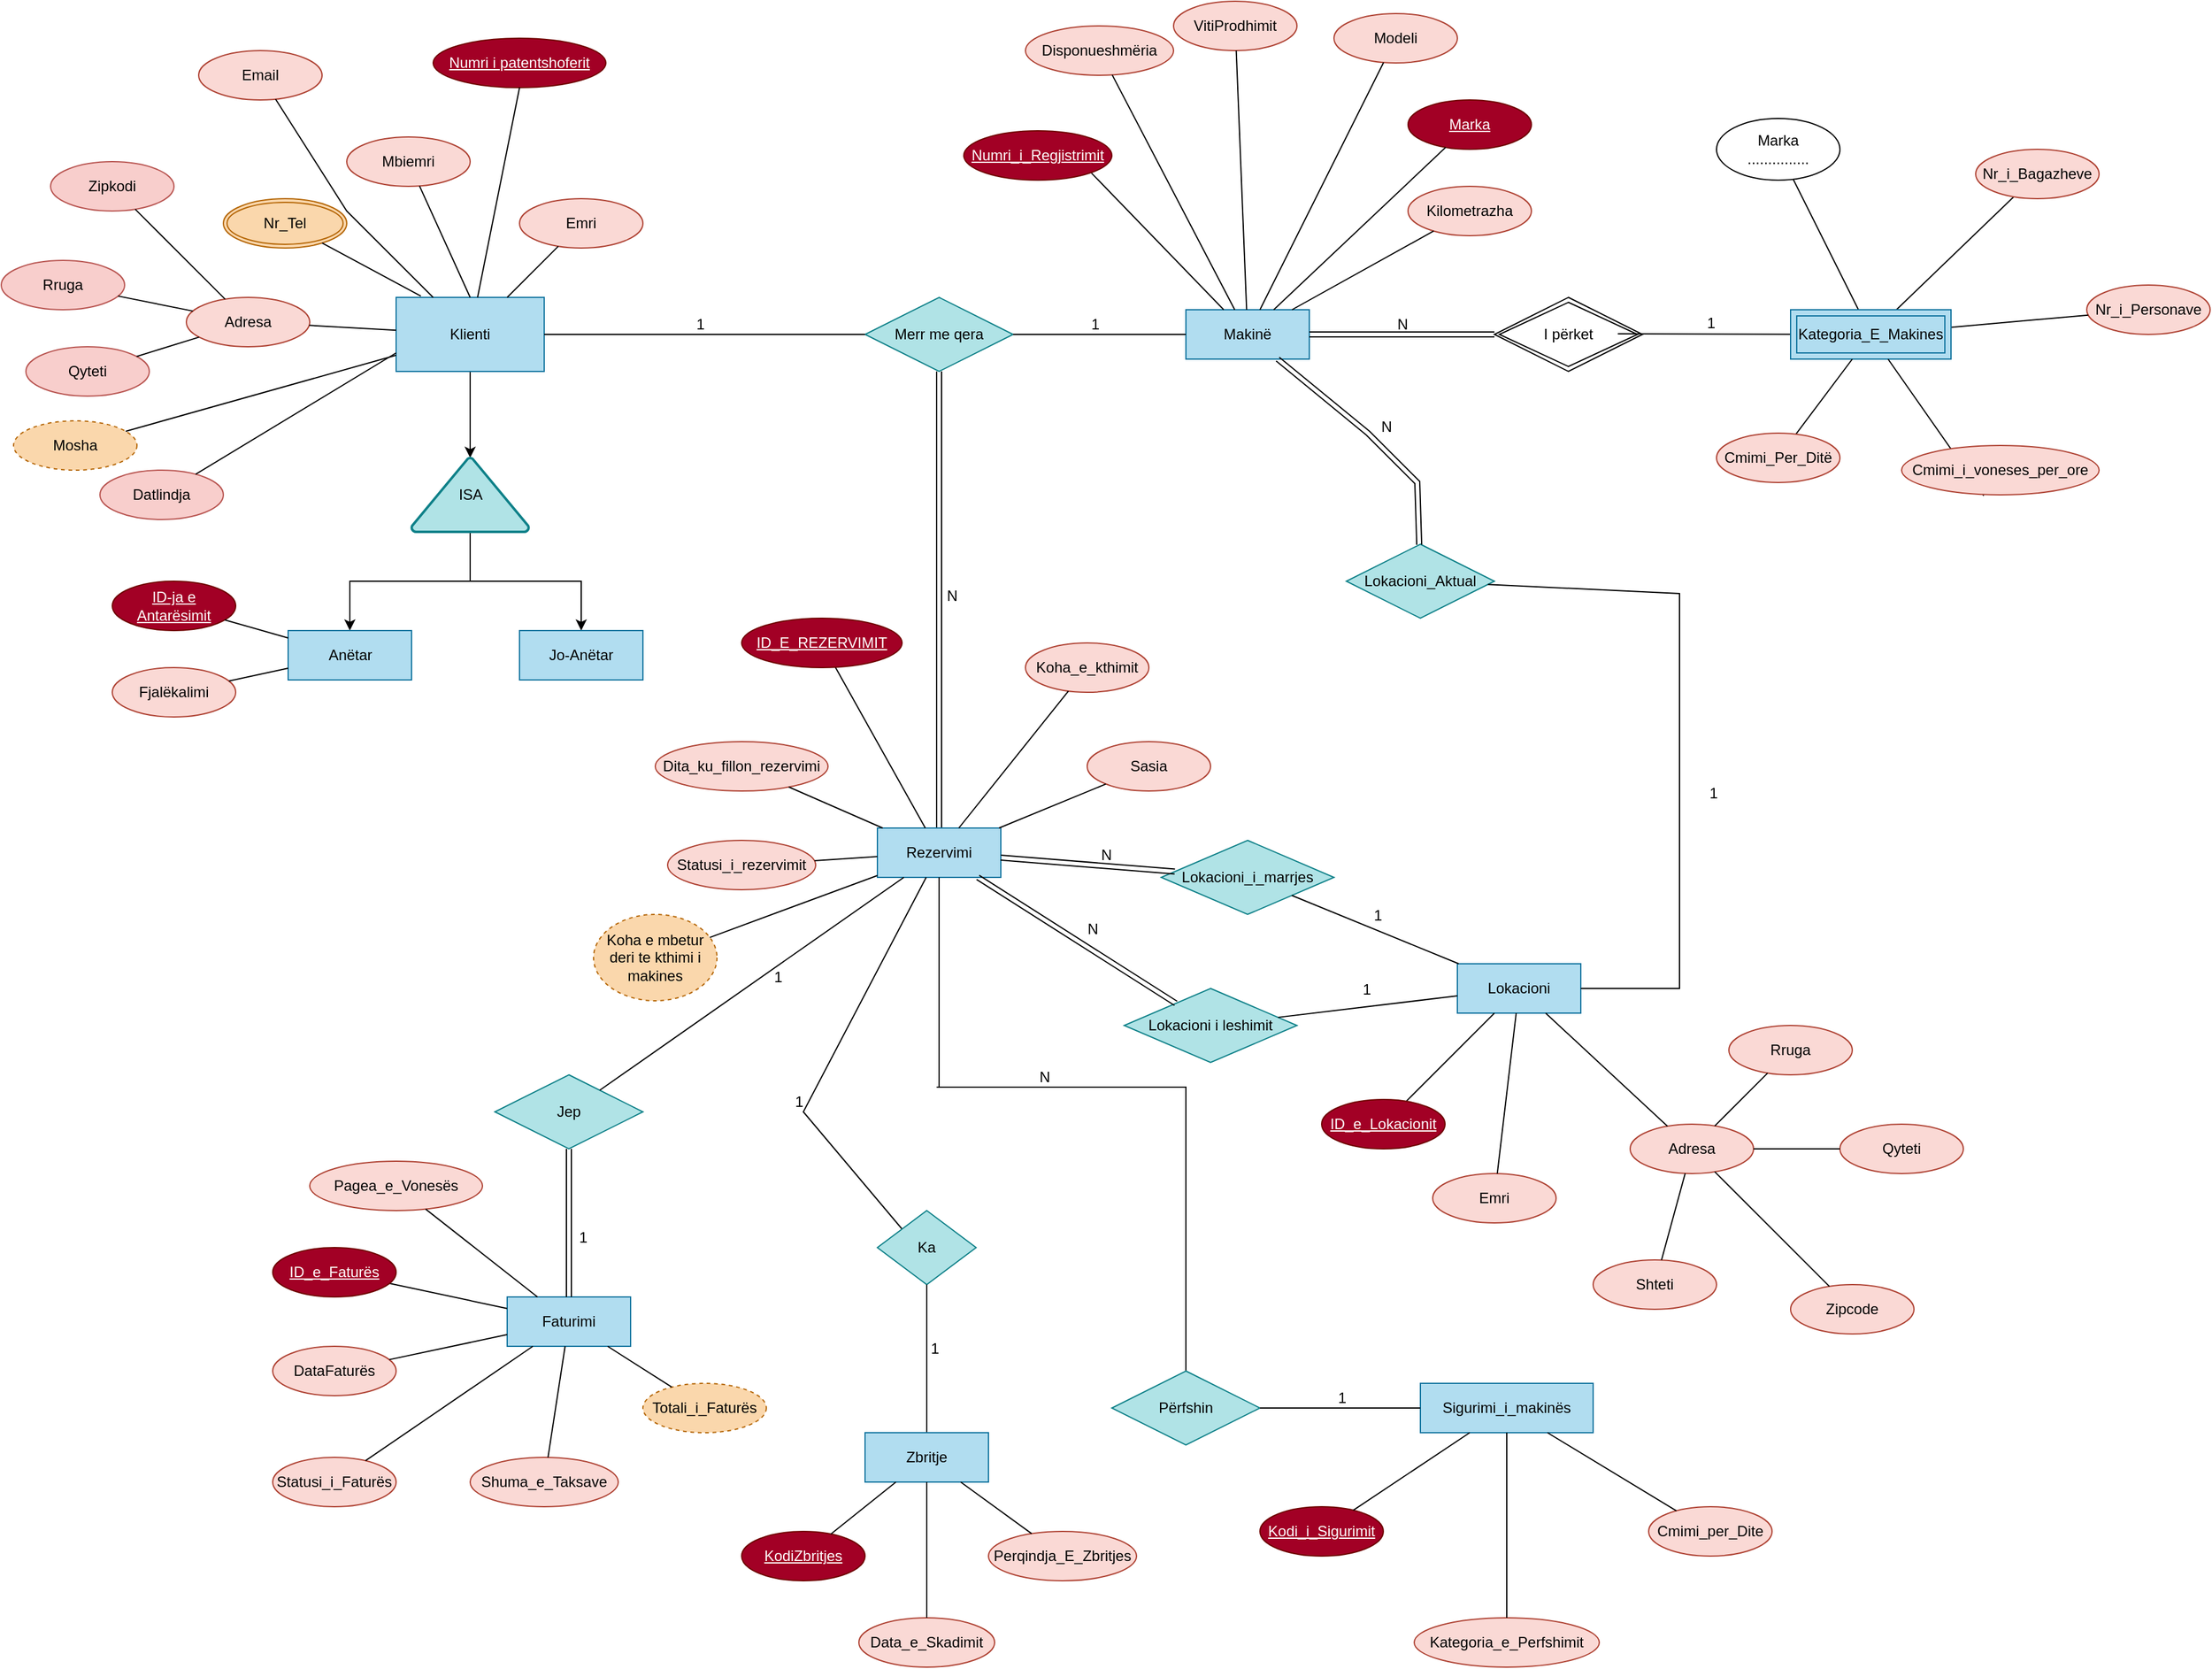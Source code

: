 <mxfile version="20.7.4" type="github"><diagram id="EabnlDQpcKeZPfloI0E5" name="Page-1"><mxGraphModel dx="4182" dy="2403" grid="1" gridSize="10" guides="1" tooltips="1" connect="1" arrows="1" fold="1" page="1" pageScale="1" pageWidth="850" pageHeight="1100" math="0" shadow="0"><root><mxCell id="0"/><mxCell id="1" parent="0"/><mxCell id="rZozs9OpICUXVaEzITjI-45" value="" style="edgeStyle=orthogonalEdgeStyle;rounded=0;orthogonalLoop=1;jettySize=auto;html=1;" edge="1" parent="1" source="rZozs9OpICUXVaEzITjI-5" target="rZozs9OpICUXVaEzITjI-43"><mxGeometry relative="1" as="geometry"/></mxCell><mxCell id="rZozs9OpICUXVaEzITjI-5" value="Klienti" style="rounded=0;whiteSpace=wrap;html=1;strokeColor=#10739e;fillColor=#b1ddf0;" vertex="1" parent="1"><mxGeometry x="-640" y="-360" width="120" height="60" as="geometry"/></mxCell><mxCell id="rZozs9OpICUXVaEzITjI-9" value="" style="endArrow=none;html=1;rounded=0;exitX=0.75;exitY=0;exitDx=0;exitDy=0;startArrow=none;" edge="1" parent="1" source="rZozs9OpICUXVaEzITjI-6"><mxGeometry relative="1" as="geometry"><mxPoint x="-540" y="-200" as="sourcePoint"/><mxPoint x="-510" y="-430" as="targetPoint"/><Array as="points"><mxPoint x="-510" y="-430"/></Array></mxGeometry></mxCell><mxCell id="rZozs9OpICUXVaEzITjI-6" value="Emri" style="ellipse;whiteSpace=wrap;html=1;align=center;fillColor=#fad9d5;strokeColor=#ae4132;" vertex="1" parent="1"><mxGeometry x="-540" y="-440" width="100" height="40" as="geometry"/></mxCell><mxCell id="rZozs9OpICUXVaEzITjI-10" value="" style="endArrow=none;html=1;rounded=0;exitX=0.75;exitY=0;exitDx=0;exitDy=0;" edge="1" parent="1" source="rZozs9OpICUXVaEzITjI-5" target="rZozs9OpICUXVaEzITjI-6"><mxGeometry relative="1" as="geometry"><mxPoint x="-550" y="-360" as="sourcePoint"/><mxPoint x="-510" y="-430" as="targetPoint"/><Array as="points"/></mxGeometry></mxCell><mxCell id="rZozs9OpICUXVaEzITjI-12" value="Mbiemri" style="ellipse;whiteSpace=wrap;html=1;align=center;fillColor=#fad9d5;strokeColor=#ae4132;" vertex="1" parent="1"><mxGeometry x="-680" y="-490" width="100" height="40" as="geometry"/></mxCell><mxCell id="rZozs9OpICUXVaEzITjI-13" value="" style="endArrow=none;html=1;rounded=0;entryX=0.5;entryY=0;entryDx=0;entryDy=0;" edge="1" parent="1" source="rZozs9OpICUXVaEzITjI-12" target="rZozs9OpICUXVaEzITjI-5"><mxGeometry relative="1" as="geometry"><mxPoint x="-540" y="-200" as="sourcePoint"/><mxPoint x="-380" y="-200" as="targetPoint"/></mxGeometry></mxCell><mxCell id="rZozs9OpICUXVaEzITjI-14" value="Nr_Tel" style="ellipse;shape=doubleEllipse;margin=3;whiteSpace=wrap;html=1;align=center;fillColor=#fad7ac;strokeColor=#b46504;" vertex="1" parent="1"><mxGeometry x="-780" y="-440" width="100" height="40" as="geometry"/></mxCell><mxCell id="rZozs9OpICUXVaEzITjI-15" value="" style="endArrow=none;html=1;rounded=0;entryX=0.167;entryY=-0.017;entryDx=0;entryDy=0;entryPerimeter=0;" edge="1" parent="1" source="rZozs9OpICUXVaEzITjI-14" target="rZozs9OpICUXVaEzITjI-5"><mxGeometry relative="1" as="geometry"><mxPoint x="-610" y="-200" as="sourcePoint"/><mxPoint x="-450" y="-200" as="targetPoint"/></mxGeometry></mxCell><mxCell id="rZozs9OpICUXVaEzITjI-16" value="Adresa" style="ellipse;whiteSpace=wrap;html=1;align=center;fillColor=#fad9d5;strokeColor=#ae4132;" vertex="1" parent="1"><mxGeometry x="-810" y="-360" width="100" height="40" as="geometry"/></mxCell><mxCell id="rZozs9OpICUXVaEzITjI-17" value="" style="endArrow=none;html=1;rounded=0;" edge="1" parent="1" source="rZozs9OpICUXVaEzITjI-16" target="rZozs9OpICUXVaEzITjI-5"><mxGeometry relative="1" as="geometry"><mxPoint x="-780" y="-200" as="sourcePoint"/><mxPoint x="-620" y="-200" as="targetPoint"/></mxGeometry></mxCell><mxCell id="rZozs9OpICUXVaEzITjI-18" value="Qyteti" style="ellipse;whiteSpace=wrap;html=1;align=center;fillColor=#f8cecc;strokeColor=#b85450;" vertex="1" parent="1"><mxGeometry x="-940" y="-320" width="100" height="40" as="geometry"/></mxCell><mxCell id="rZozs9OpICUXVaEzITjI-19" value="Rruga" style="ellipse;whiteSpace=wrap;html=1;align=center;fillColor=#f8cecc;strokeColor=#b85450;" vertex="1" parent="1"><mxGeometry x="-960" y="-390" width="100" height="40" as="geometry"/></mxCell><mxCell id="rZozs9OpICUXVaEzITjI-20" value="Zipkodi" style="ellipse;whiteSpace=wrap;html=1;align=center;fillColor=#f8cecc;strokeColor=#b85450;" vertex="1" parent="1"><mxGeometry x="-920" y="-470" width="100" height="40" as="geometry"/></mxCell><mxCell id="rZozs9OpICUXVaEzITjI-22" value="" style="endArrow=none;html=1;rounded=0;" edge="1" parent="1" source="rZozs9OpICUXVaEzITjI-18" target="rZozs9OpICUXVaEzITjI-16"><mxGeometry relative="1" as="geometry"><mxPoint x="-780" y="-200" as="sourcePoint"/><mxPoint x="-620" y="-200" as="targetPoint"/></mxGeometry></mxCell><mxCell id="rZozs9OpICUXVaEzITjI-23" value="" style="endArrow=none;html=1;rounded=0;" edge="1" parent="1" source="rZozs9OpICUXVaEzITjI-19" target="rZozs9OpICUXVaEzITjI-16"><mxGeometry relative="1" as="geometry"><mxPoint x="-780" y="-200" as="sourcePoint"/><mxPoint x="-620" y="-200" as="targetPoint"/></mxGeometry></mxCell><mxCell id="rZozs9OpICUXVaEzITjI-24" value="" style="endArrow=none;html=1;rounded=0;" edge="1" parent="1" source="rZozs9OpICUXVaEzITjI-20" target="rZozs9OpICUXVaEzITjI-16"><mxGeometry relative="1" as="geometry"><mxPoint x="-780" y="-200" as="sourcePoint"/><mxPoint x="-620" y="-200" as="targetPoint"/></mxGeometry></mxCell><mxCell id="rZozs9OpICUXVaEzITjI-25" style="edgeStyle=orthogonalEdgeStyle;rounded=0;orthogonalLoop=1;jettySize=auto;html=1;exitX=0.5;exitY=1;exitDx=0;exitDy=0;" edge="1" parent="1" source="rZozs9OpICUXVaEzITjI-19" target="rZozs9OpICUXVaEzITjI-19"><mxGeometry relative="1" as="geometry"/></mxCell><mxCell id="rZozs9OpICUXVaEzITjI-26" value="Email" style="ellipse;whiteSpace=wrap;html=1;align=center;fillColor=#fad9d5;strokeColor=#ae4132;" vertex="1" parent="1"><mxGeometry x="-800" y="-560" width="100" height="40" as="geometry"/></mxCell><mxCell id="rZozs9OpICUXVaEzITjI-27" value="" style="endArrow=none;html=1;rounded=0;entryX=0.25;entryY=0;entryDx=0;entryDy=0;" edge="1" parent="1" source="rZozs9OpICUXVaEzITjI-26" target="rZozs9OpICUXVaEzITjI-5"><mxGeometry relative="1" as="geometry"><mxPoint x="-780" y="-200" as="sourcePoint"/><mxPoint x="-620" y="-200" as="targetPoint"/><Array as="points"><mxPoint x="-680" y="-430"/></Array></mxGeometry></mxCell><mxCell id="rZozs9OpICUXVaEzITjI-28" value="Datlindja" style="ellipse;whiteSpace=wrap;html=1;align=center;fillColor=#f8cecc;strokeColor=#b85450;" vertex="1" parent="1"><mxGeometry x="-880" y="-220" width="100" height="40" as="geometry"/></mxCell><mxCell id="rZozs9OpICUXVaEzITjI-29" value="" style="endArrow=none;html=1;rounded=0;entryX=0;entryY=0.75;entryDx=0;entryDy=0;" edge="1" parent="1" source="rZozs9OpICUXVaEzITjI-28" target="rZozs9OpICUXVaEzITjI-5"><mxGeometry relative="1" as="geometry"><mxPoint x="-940" y="-200" as="sourcePoint"/><mxPoint x="-780" y="-200" as="targetPoint"/></mxGeometry></mxCell><mxCell id="rZozs9OpICUXVaEzITjI-30" value="Mosha" style="ellipse;whiteSpace=wrap;html=1;align=center;dashed=1;fillColor=#fad7ac;strokeColor=#b46504;" vertex="1" parent="1"><mxGeometry x="-950" y="-260" width="100" height="40" as="geometry"/></mxCell><mxCell id="rZozs9OpICUXVaEzITjI-31" value="" style="endArrow=none;html=1;rounded=0;" edge="1" parent="1" source="rZozs9OpICUXVaEzITjI-30" target="rZozs9OpICUXVaEzITjI-5"><mxGeometry relative="1" as="geometry"><mxPoint x="-760" y="-200" as="sourcePoint"/><mxPoint x="-600" y="-200" as="targetPoint"/></mxGeometry></mxCell><mxCell id="rZozs9OpICUXVaEzITjI-48" style="edgeStyle=orthogonalEdgeStyle;rounded=0;orthogonalLoop=1;jettySize=auto;html=1;" edge="1" parent="1" source="rZozs9OpICUXVaEzITjI-43" target="rZozs9OpICUXVaEzITjI-46"><mxGeometry relative="1" as="geometry"/></mxCell><mxCell id="rZozs9OpICUXVaEzITjI-49" style="edgeStyle=orthogonalEdgeStyle;rounded=0;orthogonalLoop=1;jettySize=auto;html=1;entryX=0.5;entryY=0;entryDx=0;entryDy=0;" edge="1" parent="1" source="rZozs9OpICUXVaEzITjI-43" target="rZozs9OpICUXVaEzITjI-47"><mxGeometry relative="1" as="geometry"/></mxCell><mxCell id="rZozs9OpICUXVaEzITjI-43" value="ISA" style="strokeWidth=2;html=1;shape=mxgraph.flowchart.extract_or_measurement;whiteSpace=wrap;strokeColor=#0e8088;fillColor=#b0e3e6;" vertex="1" parent="1"><mxGeometry x="-627.5" y="-230" width="95" height="60" as="geometry"/></mxCell><mxCell id="rZozs9OpICUXVaEzITjI-46" value="Anëtar" style="whiteSpace=wrap;html=1;align=center;strokeColor=#10739e;fillColor=#b1ddf0;" vertex="1" parent="1"><mxGeometry x="-727.5" y="-90" width="100" height="40" as="geometry"/></mxCell><mxCell id="rZozs9OpICUXVaEzITjI-47" value="Jo-Anëtar" style="whiteSpace=wrap;html=1;align=center;strokeColor=#10739e;fillColor=#b1ddf0;" vertex="1" parent="1"><mxGeometry x="-540" y="-90" width="100" height="40" as="geometry"/></mxCell><mxCell id="rZozs9OpICUXVaEzITjI-73" value="ID-ja e Antarësimit" style="ellipse;whiteSpace=wrap;html=1;align=center;fontStyle=4;fillColor=#a20025;strokeColor=#6F0000;fontColor=#ffffff;" vertex="1" parent="1"><mxGeometry x="-870" y="-130" width="100" height="40" as="geometry"/></mxCell><mxCell id="rZozs9OpICUXVaEzITjI-74" value="" style="endArrow=none;html=1;rounded=0;" edge="1" parent="1" source="rZozs9OpICUXVaEzITjI-73" target="rZozs9OpICUXVaEzITjI-46"><mxGeometry relative="1" as="geometry"><mxPoint x="-680" y="30" as="sourcePoint"/><mxPoint x="-520" y="30" as="targetPoint"/></mxGeometry></mxCell><mxCell id="rZozs9OpICUXVaEzITjI-75" value="Fjalëkalimi" style="ellipse;whiteSpace=wrap;html=1;align=center;fillColor=#fad9d5;strokeColor=#ae4132;" vertex="1" parent="1"><mxGeometry x="-870" y="-60" width="100" height="40" as="geometry"/></mxCell><mxCell id="rZozs9OpICUXVaEzITjI-76" value="" style="endArrow=none;html=1;rounded=0;" edge="1" parent="1" source="rZozs9OpICUXVaEzITjI-75" target="rZozs9OpICUXVaEzITjI-46"><mxGeometry relative="1" as="geometry"><mxPoint x="-680" y="30" as="sourcePoint"/><mxPoint x="-520" y="30" as="targetPoint"/></mxGeometry></mxCell><mxCell id="rZozs9OpICUXVaEzITjI-77" value="Merr me qera" style="shape=rhombus;perimeter=rhombusPerimeter;whiteSpace=wrap;html=1;align=center;strokeColor=#0e8088;fillColor=#b0e3e6;" vertex="1" parent="1"><mxGeometry x="-260" y="-360" width="120" height="60" as="geometry"/></mxCell><mxCell id="rZozs9OpICUXVaEzITjI-83" value="" style="endArrow=none;html=1;rounded=0;" edge="1" parent="1" source="rZozs9OpICUXVaEzITjI-5" target="rZozs9OpICUXVaEzITjI-77"><mxGeometry relative="1" as="geometry"><mxPoint x="-430" y="-280" as="sourcePoint"/><mxPoint x="-270" y="-280" as="targetPoint"/></mxGeometry></mxCell><mxCell id="rZozs9OpICUXVaEzITjI-84" value="1" style="resizable=0;html=1;align=right;verticalAlign=bottom;" connectable="0" vertex="1" parent="rZozs9OpICUXVaEzITjI-83"><mxGeometry x="1" relative="1" as="geometry"><mxPoint x="-130" as="offset"/></mxGeometry></mxCell><mxCell id="rZozs9OpICUXVaEzITjI-85" value="Makinë" style="whiteSpace=wrap;html=1;align=center;fillColor=#b1ddf0;strokeColor=#10739e;" vertex="1" parent="1"><mxGeometry y="-350" width="100" height="40" as="geometry"/></mxCell><mxCell id="rZozs9OpICUXVaEzITjI-86" value="" style="endArrow=none;html=1;rounded=0;" edge="1" parent="1" source="rZozs9OpICUXVaEzITjI-77" target="rZozs9OpICUXVaEzITjI-85"><mxGeometry relative="1" as="geometry"><mxPoint x="-100" y="-280" as="sourcePoint"/><mxPoint x="60" y="-280" as="targetPoint"/></mxGeometry></mxCell><mxCell id="rZozs9OpICUXVaEzITjI-87" value="1" style="resizable=0;html=1;align=right;verticalAlign=bottom;" connectable="0" vertex="1" parent="rZozs9OpICUXVaEzITjI-86"><mxGeometry x="1" relative="1" as="geometry"><mxPoint x="-70" as="offset"/></mxGeometry></mxCell><mxCell id="rZozs9OpICUXVaEzITjI-90" value="Disponueshmëria" style="ellipse;whiteSpace=wrap;html=1;align=center;fillColor=#fad9d5;strokeColor=#ae4132;" vertex="1" parent="1"><mxGeometry x="-130" y="-580" width="120" height="40" as="geometry"/></mxCell><mxCell id="rZozs9OpICUXVaEzITjI-92" value="Modeli" style="ellipse;whiteSpace=wrap;html=1;align=center;fillColor=#fad9d5;strokeColor=#ae4132;" vertex="1" parent="1"><mxGeometry x="120" y="-590" width="100" height="40" as="geometry"/></mxCell><mxCell id="rZozs9OpICUXVaEzITjI-95" value="Kilometrazha" style="ellipse;whiteSpace=wrap;html=1;align=center;fillColor=#fad9d5;strokeColor=#ae4132;" vertex="1" parent="1"><mxGeometry x="180" y="-450" width="100" height="40" as="geometry"/></mxCell><mxCell id="rZozs9OpICUXVaEzITjI-96" value="VitiProdhimit" style="ellipse;whiteSpace=wrap;html=1;align=center;fillColor=#fad9d5;strokeColor=#ae4132;" vertex="1" parent="1"><mxGeometry x="-10" y="-600" width="100" height="40" as="geometry"/></mxCell><mxCell id="rZozs9OpICUXVaEzITjI-99" value="" style="endArrow=none;html=1;rounded=0;" edge="1" parent="1" source="rZozs9OpICUXVaEzITjI-90" target="rZozs9OpICUXVaEzITjI-85"><mxGeometry relative="1" as="geometry"><mxPoint x="-10" y="-220" as="sourcePoint"/><mxPoint x="150" y="-220" as="targetPoint"/></mxGeometry></mxCell><mxCell id="rZozs9OpICUXVaEzITjI-100" value="" style="endArrow=none;html=1;rounded=0;" edge="1" parent="1" target="rZozs9OpICUXVaEzITjI-85"><mxGeometry relative="1" as="geometry"><mxPoint x="-76.559" y="-460.822" as="sourcePoint"/><mxPoint x="150" y="-220" as="targetPoint"/></mxGeometry></mxCell><mxCell id="rZozs9OpICUXVaEzITjI-101" value="" style="endArrow=none;html=1;rounded=0;" edge="1" parent="1" source="rZozs9OpICUXVaEzITjI-96" target="rZozs9OpICUXVaEzITjI-85"><mxGeometry relative="1" as="geometry"><mxPoint x="-10" y="-220" as="sourcePoint"/><mxPoint x="150" y="-220" as="targetPoint"/></mxGeometry></mxCell><mxCell id="rZozs9OpICUXVaEzITjI-102" value="" style="endArrow=none;html=1;rounded=0;" edge="1" parent="1" source="rZozs9OpICUXVaEzITjI-92" target="rZozs9OpICUXVaEzITjI-85"><mxGeometry relative="1" as="geometry"><mxPoint x="-10" y="-220" as="sourcePoint"/><mxPoint x="150" y="-220" as="targetPoint"/></mxGeometry></mxCell><mxCell id="rZozs9OpICUXVaEzITjI-104" value="" style="endArrow=none;html=1;rounded=0;" edge="1" parent="1" source="rZozs9OpICUXVaEzITjI-95" target="rZozs9OpICUXVaEzITjI-85"><mxGeometry relative="1" as="geometry"><mxPoint x="-10" y="-220" as="sourcePoint"/><mxPoint x="150" y="-220" as="targetPoint"/></mxGeometry></mxCell><mxCell id="rZozs9OpICUXVaEzITjI-106" value="" style="shape=link;html=1;rounded=0;" edge="1" parent="1" source="rZozs9OpICUXVaEzITjI-85" target="rZozs9OpICUXVaEzITjI-109"><mxGeometry relative="1" as="geometry"><mxPoint x="160" y="-220" as="sourcePoint"/><mxPoint x="240" y="-330" as="targetPoint"/></mxGeometry></mxCell><mxCell id="rZozs9OpICUXVaEzITjI-107" value="N" style="resizable=0;html=1;align=right;verticalAlign=bottom;" connectable="0" vertex="1" parent="rZozs9OpICUXVaEzITjI-106"><mxGeometry x="1" relative="1" as="geometry"><mxPoint x="-70" as="offset"/></mxGeometry></mxCell><mxCell id="rZozs9OpICUXVaEzITjI-109" value="I përket" style="shape=rhombus;double=1;perimeter=rhombusPerimeter;whiteSpace=wrap;html=1;align=center;" vertex="1" parent="1"><mxGeometry x="250" y="-360" width="120" height="60" as="geometry"/></mxCell><mxCell id="rZozs9OpICUXVaEzITjI-110" value="" style="endArrow=none;html=1;rounded=0;" edge="1" parent="1" target="rZozs9OpICUXVaEzITjI-125"><mxGeometry relative="1" as="geometry"><mxPoint x="350" y="-330.5" as="sourcePoint"/><mxPoint x="510" y="-330.128" as="targetPoint"/></mxGeometry></mxCell><mxCell id="rZozs9OpICUXVaEzITjI-111" value="1" style="resizable=0;html=1;align=right;verticalAlign=bottom;" connectable="0" vertex="1" parent="rZozs9OpICUXVaEzITjI-110"><mxGeometry x="1" relative="1" as="geometry"><mxPoint x="-60" as="offset"/></mxGeometry></mxCell><mxCell id="rZozs9OpICUXVaEzITjI-114" value="Marka" style="ellipse;whiteSpace=wrap;html=1;align=center;fontStyle=4;fillColor=#a20025;strokeColor=#6F0000;fontColor=#ffffff;" vertex="1" parent="1"><mxGeometry x="180" y="-520" width="100" height="40" as="geometry"/></mxCell><mxCell id="rZozs9OpICUXVaEzITjI-115" value="" style="endArrow=none;html=1;rounded=0;" edge="1" parent="1" source="rZozs9OpICUXVaEzITjI-85" target="rZozs9OpICUXVaEzITjI-114"><mxGeometry relative="1" as="geometry"><mxPoint x="160" y="-220" as="sourcePoint"/><mxPoint x="320" y="-220" as="targetPoint"/></mxGeometry></mxCell><mxCell id="rZozs9OpICUXVaEzITjI-119" value="Marka&lt;br&gt;&lt;div&gt;...............&lt;/div&gt;" style="ellipse;whiteSpace=wrap;html=1;align=center;" vertex="1" parent="1"><mxGeometry x="430" y="-505" width="100" height="50" as="geometry"/></mxCell><mxCell id="rZozs9OpICUXVaEzITjI-120" value="" style="endArrow=none;html=1;rounded=0;" edge="1" parent="1" source="rZozs9OpICUXVaEzITjI-119" target="rZozs9OpICUXVaEzITjI-125"><mxGeometry relative="1" as="geometry"><mxPoint x="540" y="-220" as="sourcePoint"/><mxPoint x="554" y="-350" as="targetPoint"/></mxGeometry></mxCell><mxCell id="rZozs9OpICUXVaEzITjI-121" value="" style="endArrow=none;html=1;rounded=0;" edge="1" parent="1" source="rZozs9OpICUXVaEzITjI-125" target="rZozs9OpICUXVaEzITjI-122"><mxGeometry relative="1" as="geometry"><mxPoint x="584.231" y="-350" as="sourcePoint"/><mxPoint x="690" y="-460" as="targetPoint"/></mxGeometry></mxCell><mxCell id="rZozs9OpICUXVaEzITjI-122" value="Nr_i_Bagazheve" style="ellipse;whiteSpace=wrap;html=1;align=center;fillColor=#fad9d5;strokeColor=#ae4132;" vertex="1" parent="1"><mxGeometry x="640" y="-480" width="100" height="40" as="geometry"/></mxCell><mxCell id="rZozs9OpICUXVaEzITjI-123" value="Nr_i_Personave" style="ellipse;whiteSpace=wrap;html=1;align=center;fillColor=#fad9d5;strokeColor=#ae4132;" vertex="1" parent="1"><mxGeometry x="730" y="-370" width="100" height="40" as="geometry"/></mxCell><mxCell id="rZozs9OpICUXVaEzITjI-124" value="" style="endArrow=none;html=1;rounded=0;" edge="1" parent="1" source="rZozs9OpICUXVaEzITjI-125" target="rZozs9OpICUXVaEzITjI-123"><mxGeometry relative="1" as="geometry"><mxPoint x="620" y="-335.116" as="sourcePoint"/><mxPoint x="700" y="-220" as="targetPoint"/></mxGeometry></mxCell><mxCell id="rZozs9OpICUXVaEzITjI-125" value="Kategoria_E_Makines" style="shape=ext;margin=3;double=1;whiteSpace=wrap;html=1;align=center;fillColor=#b1ddf0;strokeColor=#10739e;" vertex="1" parent="1"><mxGeometry x="490" y="-350" width="130" height="40" as="geometry"/></mxCell><mxCell id="rZozs9OpICUXVaEzITjI-127" value="" style="endArrow=none;html=1;rounded=0;" edge="1" parent="1" source="rZozs9OpICUXVaEzITjI-128" target="rZozs9OpICUXVaEzITjI-125"><mxGeometry relative="1" as="geometry"><mxPoint x="460" y="-200" as="sourcePoint"/><mxPoint x="670" y="-220" as="targetPoint"/></mxGeometry></mxCell><mxCell id="rZozs9OpICUXVaEzITjI-128" value="Cmimi_Per_Ditë" style="ellipse;whiteSpace=wrap;html=1;align=center;fillColor=#fad9d5;strokeColor=#ae4132;" vertex="1" parent="1"><mxGeometry x="430" y="-250" width="100" height="40" as="geometry"/></mxCell><mxCell id="rZozs9OpICUXVaEzITjI-129" value="" style="endArrow=none;html=1;rounded=0;" edge="1" parent="1" source="rZozs9OpICUXVaEzITjI-125"><mxGeometry relative="1" as="geometry"><mxPoint x="510" y="-220" as="sourcePoint"/><mxPoint x="646.519" y="-199.259" as="targetPoint"/></mxGeometry></mxCell><mxCell id="rZozs9OpICUXVaEzITjI-132" value="Cmimi_i_voneses_per_ore" style="ellipse;whiteSpace=wrap;html=1;align=center;fillColor=#fad9d5;strokeColor=#ae4132;" vertex="1" parent="1"><mxGeometry x="580" y="-240" width="160" height="40" as="geometry"/></mxCell><mxCell id="rZozs9OpICUXVaEzITjI-133" value="Lokacioni_Aktual" style="shape=rhombus;perimeter=rhombusPerimeter;whiteSpace=wrap;html=1;align=center;fillColor=#b0e3e6;strokeColor=#0e8088;" vertex="1" parent="1"><mxGeometry x="130" y="-160" width="120" height="60" as="geometry"/></mxCell><mxCell id="rZozs9OpICUXVaEzITjI-134" value="" style="shape=link;html=1;rounded=0;" edge="1" parent="1" source="rZozs9OpICUXVaEzITjI-85" target="rZozs9OpICUXVaEzITjI-133"><mxGeometry relative="1" as="geometry"><mxPoint x="80" y="-310" as="sourcePoint"/><mxPoint x="197.5" y="-140.02" as="targetPoint"/><Array as="points"><mxPoint x="147.5" y="-250"/><mxPoint x="187.5" y="-210"/></Array></mxGeometry></mxCell><mxCell id="rZozs9OpICUXVaEzITjI-135" value="N" style="resizable=0;html=1;align=right;verticalAlign=bottom;" connectable="0" vertex="1" parent="rZozs9OpICUXVaEzITjI-134"><mxGeometry x="1" relative="1" as="geometry"><mxPoint x="-22" y="-87" as="offset"/></mxGeometry></mxCell><mxCell id="rZozs9OpICUXVaEzITjI-136" value="" style="shape=link;html=1;rounded=0;" edge="1" parent="1" source="rZozs9OpICUXVaEzITjI-138" target="rZozs9OpICUXVaEzITjI-77"><mxGeometry relative="1" as="geometry"><mxPoint x="-190" y="70" as="sourcePoint"/><mxPoint x="-185.363" y="-290.001" as="targetPoint"/></mxGeometry></mxCell><mxCell id="rZozs9OpICUXVaEzITjI-137" value="N" style="resizable=0;html=1;align=right;verticalAlign=bottom;" connectable="0" vertex="1" parent="rZozs9OpICUXVaEzITjI-136"><mxGeometry x="1" relative="1" as="geometry"><mxPoint x="15" y="190" as="offset"/></mxGeometry></mxCell><mxCell id="rZozs9OpICUXVaEzITjI-138" value="Rezervimi" style="whiteSpace=wrap;html=1;align=center;fillColor=#b1ddf0;strokeColor=#10739e;" vertex="1" parent="1"><mxGeometry x="-250" y="70" width="100" height="40" as="geometry"/></mxCell><mxCell id="rZozs9OpICUXVaEzITjI-140" value="Koha_e_kthimit" style="ellipse;whiteSpace=wrap;html=1;align=center;fillColor=#fad9d5;strokeColor=#ae4132;" vertex="1" parent="1"><mxGeometry x="-130" y="-80" width="100" height="40" as="geometry"/></mxCell><mxCell id="rZozs9OpICUXVaEzITjI-141" value="Dita_ku_fillon_rezervimi" style="ellipse;whiteSpace=wrap;html=1;align=center;fillColor=#fad9d5;strokeColor=#ae4132;" vertex="1" parent="1"><mxGeometry x="-430" width="140" height="40" as="geometry"/></mxCell><mxCell id="rZozs9OpICUXVaEzITjI-142" value="Sasia" style="ellipse;whiteSpace=wrap;html=1;align=center;fillColor=#fad9d5;strokeColor=#ae4132;" vertex="1" parent="1"><mxGeometry x="-80" width="100" height="40" as="geometry"/></mxCell><mxCell id="rZozs9OpICUXVaEzITjI-143" value="Statusi_i_rezervimit" style="ellipse;whiteSpace=wrap;html=1;align=center;fillColor=#fad9d5;strokeColor=#ae4132;" vertex="1" parent="1"><mxGeometry x="-420" y="80" width="120" height="40" as="geometry"/></mxCell><mxCell id="rZozs9OpICUXVaEzITjI-146" value="Koha e mbetur deri te kthimi i makines" style="ellipse;whiteSpace=wrap;html=1;align=center;dashed=1;fillColor=#fad7ac;strokeColor=#b46504;" vertex="1" parent="1"><mxGeometry x="-480" y="140" width="100" height="70" as="geometry"/></mxCell><mxCell id="rZozs9OpICUXVaEzITjI-147" value="" style="endArrow=none;html=1;rounded=0;" edge="1" parent="1" source="rZozs9OpICUXVaEzITjI-146" target="rZozs9OpICUXVaEzITjI-138"><mxGeometry relative="1" as="geometry"><mxPoint x="-300" y="50" as="sourcePoint"/><mxPoint x="-140" y="50" as="targetPoint"/></mxGeometry></mxCell><mxCell id="rZozs9OpICUXVaEzITjI-148" value="" style="endArrow=none;html=1;rounded=0;" edge="1" parent="1" source="rZozs9OpICUXVaEzITjI-143" target="rZozs9OpICUXVaEzITjI-138"><mxGeometry relative="1" as="geometry"><mxPoint x="-300" y="50" as="sourcePoint"/><mxPoint x="-140" y="50" as="targetPoint"/></mxGeometry></mxCell><mxCell id="rZozs9OpICUXVaEzITjI-149" value="" style="endArrow=none;html=1;rounded=0;" edge="1" parent="1" source="rZozs9OpICUXVaEzITjI-141" target="rZozs9OpICUXVaEzITjI-138"><mxGeometry relative="1" as="geometry"><mxPoint x="-300" y="50" as="sourcePoint"/><mxPoint x="-140" y="50" as="targetPoint"/></mxGeometry></mxCell><mxCell id="rZozs9OpICUXVaEzITjI-150" value="" style="endArrow=none;html=1;rounded=0;" edge="1" parent="1" source="rZozs9OpICUXVaEzITjI-154" target="rZozs9OpICUXVaEzITjI-138"><mxGeometry relative="1" as="geometry"><mxPoint x="-268.331" y="-40.552" as="sourcePoint"/><mxPoint x="-140" y="50" as="targetPoint"/></mxGeometry></mxCell><mxCell id="rZozs9OpICUXVaEzITjI-151" value="" style="endArrow=none;html=1;rounded=0;" edge="1" parent="1" source="rZozs9OpICUXVaEzITjI-138" target="rZozs9OpICUXVaEzITjI-140"><mxGeometry relative="1" as="geometry"><mxPoint x="-300" y="50" as="sourcePoint"/><mxPoint x="-140" y="50" as="targetPoint"/></mxGeometry></mxCell><mxCell id="rZozs9OpICUXVaEzITjI-152" value="" style="endArrow=none;html=1;rounded=0;" edge="1" parent="1" source="rZozs9OpICUXVaEzITjI-138" target="rZozs9OpICUXVaEzITjI-142"><mxGeometry relative="1" as="geometry"><mxPoint x="-300" y="50" as="sourcePoint"/><mxPoint x="-140" y="50" as="targetPoint"/></mxGeometry></mxCell><mxCell id="rZozs9OpICUXVaEzITjI-154" value="ID_E_REZERVIMIT" style="ellipse;whiteSpace=wrap;html=1;align=center;fontStyle=4;fillColor=#a20025;fontColor=#ffffff;strokeColor=#6F0000;" vertex="1" parent="1"><mxGeometry x="-360" y="-100" width="130" height="40" as="geometry"/></mxCell><mxCell id="rZozs9OpICUXVaEzITjI-155" value="Numri i patentshoferit" style="ellipse;whiteSpace=wrap;html=1;align=center;fontStyle=4;strokeColor=#6F0000;fillColor=#a20025;fontColor=#ffffff;" vertex="1" parent="1"><mxGeometry x="-610" y="-570" width="140" height="40" as="geometry"/></mxCell><mxCell id="rZozs9OpICUXVaEzITjI-156" value="" style="endArrow=none;html=1;rounded=0;exitX=0.5;exitY=1;exitDx=0;exitDy=0;" edge="1" parent="1" source="rZozs9OpICUXVaEzITjI-155" target="rZozs9OpICUXVaEzITjI-5"><mxGeometry relative="1" as="geometry"><mxPoint x="-760" y="-220" as="sourcePoint"/><mxPoint x="-600" y="-220" as="targetPoint"/></mxGeometry></mxCell><mxCell id="rZozs9OpICUXVaEzITjI-157" value="Numri_i_Regjistrimit" style="ellipse;whiteSpace=wrap;html=1;align=center;fontStyle=4;strokeColor=#6F0000;fontFamily=Helvetica;fontSize=12;fontColor=#ffffff;fillColor=#a20025;" vertex="1" parent="1"><mxGeometry x="-180" y="-495" width="120" height="40" as="geometry"/></mxCell><mxCell id="rZozs9OpICUXVaEzITjI-158" value="Lokacioni_i_marrjes" style="shape=rhombus;perimeter=rhombusPerimeter;whiteSpace=wrap;html=1;align=center;strokeColor=#0e8088;fontFamily=Helvetica;fontSize=12;fillColor=#b0e3e6;" vertex="1" parent="1"><mxGeometry x="-20" y="80" width="140" height="60" as="geometry"/></mxCell><mxCell id="rZozs9OpICUXVaEzITjI-164" value="&lt;div&gt;Lokacioni&lt;/div&gt;" style="whiteSpace=wrap;html=1;align=center;fontFamily=Helvetica;fontSize=12;fillColor=#b1ddf0;strokeColor=#10739e;" vertex="1" parent="1"><mxGeometry x="220" y="180" width="100" height="40" as="geometry"/></mxCell><mxCell id="rZozs9OpICUXVaEzITjI-165" value="" style="endArrow=none;html=1;rounded=0;fontFamily=Helvetica;fontSize=12;fontColor=default;" edge="1" parent="1" source="rZozs9OpICUXVaEzITjI-158" target="rZozs9OpICUXVaEzITjI-164"><mxGeometry relative="1" as="geometry"><mxPoint x="190" y="110" as="sourcePoint"/><mxPoint x="350" y="110" as="targetPoint"/></mxGeometry></mxCell><mxCell id="rZozs9OpICUXVaEzITjI-166" value="1" style="resizable=0;html=1;align=right;verticalAlign=bottom;strokeColor=default;fontFamily=Helvetica;fontSize=12;fontColor=default;fillColor=default;" connectable="0" vertex="1" parent="rZozs9OpICUXVaEzITjI-165"><mxGeometry x="1" relative="1" as="geometry"><mxPoint x="-61" y="-30" as="offset"/></mxGeometry></mxCell><mxCell id="rZozs9OpICUXVaEzITjI-167" value="" style="endArrow=none;html=1;rounded=0;fontFamily=Helvetica;fontSize=12;fontColor=default;" edge="1" parent="1" source="rZozs9OpICUXVaEzITjI-133" target="rZozs9OpICUXVaEzITjI-164"><mxGeometry relative="1" as="geometry"><mxPoint x="210" y="-120" as="sourcePoint"/><mxPoint x="370" y="200" as="targetPoint"/><Array as="points"><mxPoint x="400" y="-120"/><mxPoint x="400" y="200"/></Array></mxGeometry></mxCell><mxCell id="rZozs9OpICUXVaEzITjI-168" value="1" style="resizable=0;html=1;align=right;verticalAlign=bottom;strokeColor=default;fontFamily=Helvetica;fontSize=12;fontColor=default;fillColor=default;" connectable="0" vertex="1" parent="rZozs9OpICUXVaEzITjI-167"><mxGeometry x="1" relative="1" as="geometry"><mxPoint x="112" y="-150" as="offset"/></mxGeometry></mxCell><mxCell id="rZozs9OpICUXVaEzITjI-169" value="Lokacioni i leshimit" style="shape=rhombus;perimeter=rhombusPerimeter;whiteSpace=wrap;html=1;align=center;strokeColor=#0e8088;fontFamily=Helvetica;fontSize=12;fillColor=#b0e3e6;" vertex="1" parent="1"><mxGeometry x="-50" y="200" width="140" height="60" as="geometry"/></mxCell><mxCell id="rZozs9OpICUXVaEzITjI-170" value="" style="shape=link;html=1;rounded=0;fontFamily=Helvetica;fontSize=12;fontColor=default;" edge="1" parent="1" source="rZozs9OpICUXVaEzITjI-138" target="rZozs9OpICUXVaEzITjI-169"><mxGeometry relative="1" as="geometry"><mxPoint x="-80" y="110" as="sourcePoint"/><mxPoint x="80" y="110" as="targetPoint"/></mxGeometry></mxCell><mxCell id="rZozs9OpICUXVaEzITjI-171" value="N" style="resizable=0;html=1;align=right;verticalAlign=bottom;strokeColor=default;fontFamily=Helvetica;fontSize=12;fontColor=default;fillColor=default;" connectable="0" vertex="1" parent="rZozs9OpICUXVaEzITjI-170"><mxGeometry x="1" relative="1" as="geometry"><mxPoint x="-62" y="-52" as="offset"/></mxGeometry></mxCell><mxCell id="rZozs9OpICUXVaEzITjI-172" value="" style="endArrow=none;html=1;rounded=0;fontFamily=Helvetica;fontSize=12;fontColor=default;" edge="1" parent="1" source="rZozs9OpICUXVaEzITjI-169" target="rZozs9OpICUXVaEzITjI-164"><mxGeometry relative="1" as="geometry"><mxPoint x="90" y="110" as="sourcePoint"/><mxPoint x="250" y="110" as="targetPoint"/></mxGeometry></mxCell><mxCell id="rZozs9OpICUXVaEzITjI-173" value="1" style="resizable=0;html=1;align=right;verticalAlign=bottom;strokeColor=default;fontFamily=Helvetica;fontSize=12;fontColor=default;fillColor=default;" connectable="0" vertex="1" parent="rZozs9OpICUXVaEzITjI-172"><mxGeometry x="1" relative="1" as="geometry"><mxPoint x="-70" y="4" as="offset"/></mxGeometry></mxCell><mxCell id="rZozs9OpICUXVaEzITjI-174" value="Adresa" style="ellipse;whiteSpace=wrap;html=1;align=center;strokeColor=#ae4132;fontFamily=Helvetica;fontSize=12;fillColor=#fad9d5;" vertex="1" parent="1"><mxGeometry x="360" y="310" width="100" height="40" as="geometry"/></mxCell><mxCell id="rZozs9OpICUXVaEzITjI-175" value="Emri" style="ellipse;whiteSpace=wrap;html=1;align=center;strokeColor=#ae4132;fontFamily=Helvetica;fontSize=12;fillColor=#fad9d5;" vertex="1" parent="1"><mxGeometry x="200" y="350" width="100" height="40" as="geometry"/></mxCell><mxCell id="rZozs9OpICUXVaEzITjI-177" value="" style="endArrow=none;html=1;rounded=0;fontFamily=Helvetica;fontSize=12;fontColor=default;" edge="1" parent="1" source="rZozs9OpICUXVaEzITjI-180" target="rZozs9OpICUXVaEzITjI-164"><mxGeometry relative="1" as="geometry"><mxPoint x="168.57" y="301.43" as="sourcePoint"/><mxPoint x="300" y="110" as="targetPoint"/></mxGeometry></mxCell><mxCell id="rZozs9OpICUXVaEzITjI-178" value="" style="endArrow=none;html=1;rounded=0;fontFamily=Helvetica;fontSize=12;fontColor=default;" edge="1" parent="1" source="rZozs9OpICUXVaEzITjI-175" target="rZozs9OpICUXVaEzITjI-164"><mxGeometry relative="1" as="geometry"><mxPoint x="140" y="110" as="sourcePoint"/><mxPoint x="300" y="110" as="targetPoint"/></mxGeometry></mxCell><mxCell id="rZozs9OpICUXVaEzITjI-179" value="" style="endArrow=none;html=1;rounded=0;fontFamily=Helvetica;fontSize=12;fontColor=default;" edge="1" parent="1" source="rZozs9OpICUXVaEzITjI-164" target="rZozs9OpICUXVaEzITjI-174"><mxGeometry relative="1" as="geometry"><mxPoint x="140" y="110" as="sourcePoint"/><mxPoint x="300" y="110" as="targetPoint"/></mxGeometry></mxCell><mxCell id="rZozs9OpICUXVaEzITjI-180" value="ID_e_Lokacionit" style="ellipse;whiteSpace=wrap;html=1;align=center;fontStyle=4;strokeColor=#6F0000;fontFamily=Helvetica;fontSize=12;fontColor=#ffffff;fillColor=#a20025;" vertex="1" parent="1"><mxGeometry x="110" y="290" width="100" height="40" as="geometry"/></mxCell><mxCell id="rZozs9OpICUXVaEzITjI-181" value="Rruga" style="ellipse;whiteSpace=wrap;html=1;align=center;strokeColor=#ae4132;fontFamily=Helvetica;fontSize=12;fillColor=#fad9d5;" vertex="1" parent="1"><mxGeometry x="440" y="230" width="100" height="40" as="geometry"/></mxCell><mxCell id="rZozs9OpICUXVaEzITjI-182" value="Qyteti" style="ellipse;whiteSpace=wrap;html=1;align=center;strokeColor=#ae4132;fontFamily=Helvetica;fontSize=12;fillColor=#fad9d5;" vertex="1" parent="1"><mxGeometry x="530" y="310" width="100" height="40" as="geometry"/></mxCell><mxCell id="rZozs9OpICUXVaEzITjI-183" value="Zipcode" style="ellipse;whiteSpace=wrap;html=1;align=center;strokeColor=#ae4132;fontFamily=Helvetica;fontSize=12;fillColor=#fad9d5;" vertex="1" parent="1"><mxGeometry x="490" y="440" width="100" height="40" as="geometry"/></mxCell><mxCell id="rZozs9OpICUXVaEzITjI-184" value="Shteti" style="ellipse;whiteSpace=wrap;html=1;align=center;strokeColor=#ae4132;fontFamily=Helvetica;fontSize=12;fillColor=#fad9d5;" vertex="1" parent="1"><mxGeometry x="330" y="420" width="100" height="40" as="geometry"/></mxCell><mxCell id="rZozs9OpICUXVaEzITjI-185" value="" style="endArrow=none;html=1;rounded=0;fontFamily=Helvetica;fontSize=12;fontColor=default;" edge="1" parent="1" source="rZozs9OpICUXVaEzITjI-174" target="rZozs9OpICUXVaEzITjI-181"><mxGeometry relative="1" as="geometry"><mxPoint x="340" y="200" as="sourcePoint"/><mxPoint x="500" y="200" as="targetPoint"/></mxGeometry></mxCell><mxCell id="rZozs9OpICUXVaEzITjI-186" value="" style="endArrow=none;html=1;rounded=0;fontFamily=Helvetica;fontSize=12;fontColor=default;" edge="1" parent="1" source="rZozs9OpICUXVaEzITjI-174" target="rZozs9OpICUXVaEzITjI-182"><mxGeometry relative="1" as="geometry"><mxPoint x="340" y="200" as="sourcePoint"/><mxPoint x="500" y="200" as="targetPoint"/><Array as="points"/></mxGeometry></mxCell><mxCell id="rZozs9OpICUXVaEzITjI-188" value="" style="endArrow=none;html=1;rounded=0;fontFamily=Helvetica;fontSize=12;fontColor=default;" edge="1" parent="1" source="rZozs9OpICUXVaEzITjI-184" target="rZozs9OpICUXVaEzITjI-174"><mxGeometry relative="1" as="geometry"><mxPoint x="490" y="400" as="sourcePoint"/><mxPoint x="650" y="400" as="targetPoint"/></mxGeometry></mxCell><mxCell id="rZozs9OpICUXVaEzITjI-191" value="" style="endArrow=none;html=1;rounded=0;fontFamily=Helvetica;fontSize=12;fontColor=default;" edge="1" parent="1" source="rZozs9OpICUXVaEzITjI-174" target="rZozs9OpICUXVaEzITjI-183"><mxGeometry relative="1" as="geometry"><mxPoint x="500" y="390" as="sourcePoint"/><mxPoint x="660" y="390" as="targetPoint"/></mxGeometry></mxCell><mxCell id="rZozs9OpICUXVaEzITjI-192" value="" style="shape=link;html=1;rounded=0;fontFamily=Helvetica;fontSize=12;fontColor=default;" edge="1" parent="1" source="rZozs9OpICUXVaEzITjI-138" target="rZozs9OpICUXVaEzITjI-158"><mxGeometry relative="1" as="geometry"><mxPoint x="-60" y="-40" as="sourcePoint"/><mxPoint x="100" y="-40" as="targetPoint"/></mxGeometry></mxCell><mxCell id="rZozs9OpICUXVaEzITjI-193" value="N" style="resizable=0;html=1;align=right;verticalAlign=bottom;strokeColor=default;fontFamily=Helvetica;fontSize=12;fontColor=default;fillColor=default;" connectable="0" vertex="1" parent="rZozs9OpICUXVaEzITjI-192"><mxGeometry x="1" relative="1" as="geometry"><mxPoint x="-51" y="-5" as="offset"/></mxGeometry></mxCell><mxCell id="rZozs9OpICUXVaEzITjI-197" value="" style="endArrow=none;html=1;rounded=0;fontFamily=Helvetica;fontSize=12;fontColor=default;" edge="1" parent="1" target="rZozs9OpICUXVaEzITjI-200"><mxGeometry relative="1" as="geometry"><mxPoint x="-202" y="280" as="sourcePoint"/><mxPoint x="-0.462" y="460" as="targetPoint"/><Array as="points"><mxPoint y="280"/></Array></mxGeometry></mxCell><mxCell id="rZozs9OpICUXVaEzITjI-198" value="N" style="resizable=0;html=1;align=right;verticalAlign=bottom;strokeColor=default;fontFamily=Helvetica;fontSize=12;fontColor=default;fillColor=default;" connectable="0" vertex="1" parent="rZozs9OpICUXVaEzITjI-197"><mxGeometry x="1" relative="1" as="geometry"><mxPoint x="-110" y="-230" as="offset"/></mxGeometry></mxCell><mxCell id="rZozs9OpICUXVaEzITjI-200" value="Përfshin" style="shape=rhombus;perimeter=rhombusPerimeter;whiteSpace=wrap;html=1;align=center;strokeColor=#0e8088;fontFamily=Helvetica;fontSize=12;fillColor=#b0e3e6;" vertex="1" parent="1"><mxGeometry x="-60" y="510" width="120" height="60" as="geometry"/></mxCell><mxCell id="rZozs9OpICUXVaEzITjI-201" value="" style="endArrow=none;html=1;rounded=0;fontFamily=Helvetica;fontSize=12;fontColor=default;" edge="1" parent="1" source="rZozs9OpICUXVaEzITjI-138"><mxGeometry relative="1" as="geometry"><mxPoint x="-180" y="350" as="sourcePoint"/><mxPoint x="-200" y="280" as="targetPoint"/><Array as="points"><mxPoint x="-200" y="210"/></Array></mxGeometry></mxCell><mxCell id="rZozs9OpICUXVaEzITjI-202" value="Sigurimi_i_makinës" style="whiteSpace=wrap;html=1;align=center;strokeColor=#10739e;fontFamily=Helvetica;fontSize=12;fillColor=#b1ddf0;" vertex="1" parent="1"><mxGeometry x="190" y="520" width="140" height="40" as="geometry"/></mxCell><mxCell id="rZozs9OpICUXVaEzITjI-203" value="" style="endArrow=none;html=1;rounded=0;fontFamily=Helvetica;fontSize=12;fontColor=default;" edge="1" parent="1" source="rZozs9OpICUXVaEzITjI-200" target="rZozs9OpICUXVaEzITjI-202"><mxGeometry relative="1" as="geometry"><mxPoint x="120" y="350" as="sourcePoint"/><mxPoint x="280" y="350" as="targetPoint"/></mxGeometry></mxCell><mxCell id="rZozs9OpICUXVaEzITjI-204" value="1" style="resizable=0;html=1;align=right;verticalAlign=bottom;strokeColor=default;fontFamily=Helvetica;fontSize=12;fontColor=default;fillColor=default;" connectable="0" vertex="1" parent="rZozs9OpICUXVaEzITjI-203"><mxGeometry x="1" relative="1" as="geometry"><mxPoint x="-60" as="offset"/></mxGeometry></mxCell><mxCell id="rZozs9OpICUXVaEzITjI-205" value="Kategoria_e_Perfshimit" style="ellipse;whiteSpace=wrap;html=1;align=center;strokeColor=#ae4132;fontFamily=Helvetica;fontSize=12;fillColor=#fad9d5;" vertex="1" parent="1"><mxGeometry x="185" y="710" width="150" height="40" as="geometry"/></mxCell><mxCell id="rZozs9OpICUXVaEzITjI-208" value="Cmimi_per_Dite" style="ellipse;whiteSpace=wrap;html=1;align=center;strokeColor=#ae4132;fontFamily=Helvetica;fontSize=12;fillColor=#fad9d5;" vertex="1" parent="1"><mxGeometry x="375" y="620" width="100" height="40" as="geometry"/></mxCell><mxCell id="rZozs9OpICUXVaEzITjI-213" value="Kodi_i_Sigurimit" style="ellipse;whiteSpace=wrap;html=1;align=center;fontStyle=4;strokeColor=#6F0000;fontFamily=Helvetica;fontSize=12;fontColor=#ffffff;fillColor=#a20025;" vertex="1" parent="1"><mxGeometry x="60" y="620" width="100" height="40" as="geometry"/></mxCell><mxCell id="rZozs9OpICUXVaEzITjI-214" value="" style="endArrow=none;html=1;rounded=0;fontFamily=Helvetica;fontSize=12;fontColor=default;" edge="1" parent="1" source="rZozs9OpICUXVaEzITjI-213" target="rZozs9OpICUXVaEzITjI-202"><mxGeometry relative="1" as="geometry"><mxPoint x="180" y="680" as="sourcePoint"/><mxPoint x="340" y="680" as="targetPoint"/></mxGeometry></mxCell><mxCell id="rZozs9OpICUXVaEzITjI-215" value="" style="endArrow=none;html=1;rounded=0;fontFamily=Helvetica;fontSize=12;fontColor=default;" edge="1" parent="1" source="rZozs9OpICUXVaEzITjI-202" target="rZozs9OpICUXVaEzITjI-205"><mxGeometry relative="1" as="geometry"><mxPoint x="170" y="680" as="sourcePoint"/><mxPoint x="330" y="680" as="targetPoint"/></mxGeometry></mxCell><mxCell id="rZozs9OpICUXVaEzITjI-216" value="" style="endArrow=none;html=1;rounded=0;fontFamily=Helvetica;fontSize=12;fontColor=default;" edge="1" parent="1" source="rZozs9OpICUXVaEzITjI-202" target="rZozs9OpICUXVaEzITjI-208"><mxGeometry relative="1" as="geometry"><mxPoint x="220" y="580" as="sourcePoint"/><mxPoint x="380" y="580" as="targetPoint"/></mxGeometry></mxCell><mxCell id="rZozs9OpICUXVaEzITjI-218" value="Faturimi" style="whiteSpace=wrap;html=1;align=center;strokeColor=#10739e;fontFamily=Helvetica;fontSize=12;fillColor=#b1ddf0;" vertex="1" parent="1"><mxGeometry x="-550" y="450" width="100" height="40" as="geometry"/></mxCell><mxCell id="rZozs9OpICUXVaEzITjI-219" value="Jep" style="shape=rhombus;perimeter=rhombusPerimeter;whiteSpace=wrap;html=1;align=center;strokeColor=#0e8088;fontFamily=Helvetica;fontSize=12;fillColor=#b0e3e6;" vertex="1" parent="1"><mxGeometry x="-560" y="270" width="120" height="60" as="geometry"/></mxCell><mxCell id="rZozs9OpICUXVaEzITjI-220" value="" style="endArrow=none;html=1;rounded=0;fontFamily=Helvetica;fontSize=12;fontColor=default;" edge="1" parent="1" source="rZozs9OpICUXVaEzITjI-219" target="rZozs9OpICUXVaEzITjI-138"><mxGeometry relative="1" as="geometry"><mxPoint x="-370" y="240" as="sourcePoint"/><mxPoint x="-260" y="230" as="targetPoint"/></mxGeometry></mxCell><mxCell id="rZozs9OpICUXVaEzITjI-221" value="1" style="resizable=0;html=1;align=right;verticalAlign=bottom;strokeColor=default;fontFamily=Helvetica;fontSize=12;fontColor=default;fillColor=default;" connectable="0" vertex="1" parent="rZozs9OpICUXVaEzITjI-220"><mxGeometry x="1" relative="1" as="geometry"><mxPoint x="-98" y="90" as="offset"/></mxGeometry></mxCell><mxCell id="rZozs9OpICUXVaEzITjI-222" value="" style="shape=link;html=1;rounded=0;fontFamily=Helvetica;fontSize=12;fontColor=default;entryX=0.5;entryY=0;entryDx=0;entryDy=0;" edge="1" parent="1" source="rZozs9OpICUXVaEzITjI-219" target="rZozs9OpICUXVaEzITjI-218"><mxGeometry relative="1" as="geometry"><mxPoint x="-370" y="240" as="sourcePoint"/><mxPoint x="-320" y="390" as="targetPoint"/></mxGeometry></mxCell><mxCell id="rZozs9OpICUXVaEzITjI-223" value="1" style="resizable=0;html=1;align=right;verticalAlign=bottom;strokeColor=default;fontFamily=Helvetica;fontSize=12;fontColor=default;fillColor=default;" connectable="0" vertex="1" parent="rZozs9OpICUXVaEzITjI-222"><mxGeometry x="1" relative="1" as="geometry"><mxPoint x="15" y="-40" as="offset"/></mxGeometry></mxCell><mxCell id="rZozs9OpICUXVaEzITjI-226" value="Pagea_e_Vonesës" style="ellipse;whiteSpace=wrap;html=1;align=center;strokeColor=#ae4132;fontFamily=Helvetica;fontSize=12;fillColor=#fad9d5;" vertex="1" parent="1"><mxGeometry x="-710" y="340" width="140" height="40" as="geometry"/></mxCell><mxCell id="rZozs9OpICUXVaEzITjI-227" value="" style="endArrow=none;html=1;rounded=0;fontFamily=Helvetica;fontSize=12;fontColor=default;" edge="1" parent="1" source="rZozs9OpICUXVaEzITjI-226" target="rZozs9OpICUXVaEzITjI-218"><mxGeometry relative="1" as="geometry"><mxPoint x="-370" y="240" as="sourcePoint"/><mxPoint x="-210" y="240" as="targetPoint"/></mxGeometry></mxCell><mxCell id="rZozs9OpICUXVaEzITjI-229" value="" style="endArrow=none;html=1;rounded=0;fontFamily=Helvetica;fontSize=12;fontColor=default;" edge="1" parent="1" target="rZozs9OpICUXVaEzITjI-218"><mxGeometry relative="1" as="geometry"><mxPoint x="-645.385" y="439.029" as="sourcePoint"/><mxPoint x="-210" y="240" as="targetPoint"/></mxGeometry></mxCell><mxCell id="rZozs9OpICUXVaEzITjI-231" value="DataFaturës" style="ellipse;whiteSpace=wrap;html=1;align=center;strokeColor=#ae4132;fontFamily=Helvetica;fontSize=12;fillColor=#fad9d5;" vertex="1" parent="1"><mxGeometry x="-740" y="490" width="100" height="40" as="geometry"/></mxCell><mxCell id="rZozs9OpICUXVaEzITjI-232" value="Statusi_i_Faturës" style="ellipse;whiteSpace=wrap;html=1;align=center;strokeColor=#ae4132;fontFamily=Helvetica;fontSize=12;fillColor=#fad9d5;" vertex="1" parent="1"><mxGeometry x="-740" y="580" width="100" height="40" as="geometry"/></mxCell><mxCell id="rZozs9OpICUXVaEzITjI-234" value="" style="endArrow=none;html=1;rounded=0;fontFamily=Helvetica;fontSize=12;fontColor=default;" edge="1" parent="1" source="rZozs9OpICUXVaEzITjI-232" target="rZozs9OpICUXVaEzITjI-218"><mxGeometry relative="1" as="geometry"><mxPoint x="-650" y="340" as="sourcePoint"/><mxPoint x="-490" y="340" as="targetPoint"/></mxGeometry></mxCell><mxCell id="rZozs9OpICUXVaEzITjI-235" value="" style="endArrow=none;html=1;rounded=0;fontFamily=Helvetica;fontSize=12;fontColor=default;" edge="1" parent="1" source="rZozs9OpICUXVaEzITjI-231" target="rZozs9OpICUXVaEzITjI-218"><mxGeometry relative="1" as="geometry"><mxPoint x="-450" y="620" as="sourcePoint"/><mxPoint x="-290" y="620" as="targetPoint"/></mxGeometry></mxCell><mxCell id="rZozs9OpICUXVaEzITjI-236" value="ID_e_Faturës" style="ellipse;whiteSpace=wrap;html=1;align=center;fontStyle=4;strokeColor=#6F0000;fontFamily=Helvetica;fontSize=12;fillColor=#a20025;fontColor=#ffffff;" vertex="1" parent="1"><mxGeometry x="-740" y="410" width="100" height="40" as="geometry"/></mxCell><mxCell id="rZozs9OpICUXVaEzITjI-238" value="Shuma_e_Taksave" style="ellipse;whiteSpace=wrap;html=1;align=center;strokeColor=#ae4132;fontFamily=Helvetica;fontSize=12;fillColor=#fad9d5;" vertex="1" parent="1"><mxGeometry x="-580" y="580" width="120" height="40" as="geometry"/></mxCell><mxCell id="rZozs9OpICUXVaEzITjI-239" value="Totali_i_Faturës" style="ellipse;whiteSpace=wrap;html=1;align=center;dashed=1;fontFamily=Helvetica;fontSize=12;fillColor=#fad7ac;strokeColor=#b46504;" vertex="1" parent="1"><mxGeometry x="-440" y="520" width="100" height="40" as="geometry"/></mxCell><mxCell id="rZozs9OpICUXVaEzITjI-240" value="" style="endArrow=none;html=1;rounded=0;fontFamily=Helvetica;fontSize=12;fontColor=default;" edge="1" parent="1" source="rZozs9OpICUXVaEzITjI-218" target="rZozs9OpICUXVaEzITjI-239"><mxGeometry relative="1" as="geometry"><mxPoint x="-430" y="590" as="sourcePoint"/><mxPoint x="-270" y="590" as="targetPoint"/></mxGeometry></mxCell><mxCell id="rZozs9OpICUXVaEzITjI-241" value="" style="endArrow=none;html=1;rounded=0;fontFamily=Helvetica;fontSize=12;fontColor=default;" edge="1" parent="1" source="rZozs9OpICUXVaEzITjI-218" target="rZozs9OpICUXVaEzITjI-238"><mxGeometry relative="1" as="geometry"><mxPoint x="-480" y="340" as="sourcePoint"/><mxPoint x="-320" y="340" as="targetPoint"/></mxGeometry></mxCell><mxCell id="rZozs9OpICUXVaEzITjI-242" value="" style="endArrow=none;html=1;rounded=0;fontFamily=Helvetica;fontSize=12;fontColor=default;exitX=0;exitY=0;exitDx=0;exitDy=0;" edge="1" parent="1" source="rZozs9OpICUXVaEzITjI-245" target="rZozs9OpICUXVaEzITjI-138"><mxGeometry relative="1" as="geometry"><mxPoint x="-230" y="430" as="sourcePoint"/><mxPoint x="-220" y="290" as="targetPoint"/><Array as="points"><mxPoint x="-310" y="300"/></Array></mxGeometry></mxCell><mxCell id="rZozs9OpICUXVaEzITjI-243" value="1" style="resizable=0;html=1;align=right;verticalAlign=bottom;strokeColor=default;fontFamily=Helvetica;fontSize=12;fontColor=default;fillColor=default;" connectable="0" vertex="1" parent="rZozs9OpICUXVaEzITjI-242"><mxGeometry x="1" relative="1" as="geometry"><mxPoint x="-99" y="190" as="offset"/></mxGeometry></mxCell><mxCell id="rZozs9OpICUXVaEzITjI-245" value="Ka" style="shape=rhombus;perimeter=rhombusPerimeter;whiteSpace=wrap;html=1;align=center;strokeColor=#0e8088;fontFamily=Helvetica;fontSize=12;fillColor=#b0e3e6;" vertex="1" parent="1"><mxGeometry x="-250" y="380" width="80" height="60" as="geometry"/></mxCell><mxCell id="rZozs9OpICUXVaEzITjI-246" value="" style="endArrow=none;html=1;rounded=0;fontFamily=Helvetica;fontSize=12;fontColor=default;" edge="1" parent="1" source="rZozs9OpICUXVaEzITjI-245" target="rZozs9OpICUXVaEzITjI-249"><mxGeometry x="1" y="14" relative="1" as="geometry"><mxPoint x="-350" y="260" as="sourcePoint"/><mxPoint x="-210" y="560" as="targetPoint"/><Array as="points"/><mxPoint x="-4" y="10" as="offset"/></mxGeometry></mxCell><mxCell id="rZozs9OpICUXVaEzITjI-247" value="1" style="resizable=0;html=1;align=right;verticalAlign=bottom;strokeColor=default;fontFamily=Helvetica;fontSize=12;fontColor=default;fillColor=default;" connectable="0" vertex="1" parent="rZozs9OpICUXVaEzITjI-246"><mxGeometry x="1" relative="1" as="geometry"><mxPoint x="10" y="-60" as="offset"/></mxGeometry></mxCell><mxCell id="rZozs9OpICUXVaEzITjI-249" value="Zbritje" style="whiteSpace=wrap;html=1;align=center;strokeColor=#10739e;fontFamily=Helvetica;fontSize=12;fillColor=#b1ddf0;" vertex="1" parent="1"><mxGeometry x="-260" y="560" width="100" height="40" as="geometry"/></mxCell><mxCell id="rZozs9OpICUXVaEzITjI-250" value="KodiZbritjes" style="ellipse;whiteSpace=wrap;html=1;align=center;fontStyle=4;strokeColor=#6F0000;fontFamily=Helvetica;fontSize=12;fontColor=#ffffff;fillColor=#a20025;" vertex="1" parent="1"><mxGeometry x="-360" y="640" width="100" height="40" as="geometry"/></mxCell><mxCell id="rZozs9OpICUXVaEzITjI-251" value="Perqindja_E_Zbritjes" style="ellipse;whiteSpace=wrap;html=1;align=center;strokeColor=#ae4132;fontFamily=Helvetica;fontSize=12;fillColor=#fad9d5;" vertex="1" parent="1"><mxGeometry x="-160" y="640" width="120" height="40" as="geometry"/></mxCell><mxCell id="rZozs9OpICUXVaEzITjI-252" value="Data_e_Skadimit" style="ellipse;whiteSpace=wrap;html=1;align=center;strokeColor=#ae4132;fontFamily=Helvetica;fontSize=12;fillColor=#fad9d5;" vertex="1" parent="1"><mxGeometry x="-265" y="710" width="110" height="40" as="geometry"/></mxCell><mxCell id="rZozs9OpICUXVaEzITjI-255" value="" style="endArrow=none;html=1;rounded=0;fontFamily=Helvetica;fontSize=12;fontColor=default;" edge="1" parent="1" source="rZozs9OpICUXVaEzITjI-251" target="rZozs9OpICUXVaEzITjI-249"><mxGeometry relative="1" as="geometry"><mxPoint x="-350" y="260" as="sourcePoint"/><mxPoint x="-190" y="260" as="targetPoint"/></mxGeometry></mxCell><mxCell id="rZozs9OpICUXVaEzITjI-256" value="" style="endArrow=none;html=1;rounded=0;fontFamily=Helvetica;fontSize=12;fontColor=default;" edge="1" parent="1" source="rZozs9OpICUXVaEzITjI-250" target="rZozs9OpICUXVaEzITjI-249"><mxGeometry relative="1" as="geometry"><mxPoint x="-350" y="260" as="sourcePoint"/><mxPoint x="-190" y="260" as="targetPoint"/></mxGeometry></mxCell><mxCell id="rZozs9OpICUXVaEzITjI-257" value="" style="endArrow=none;html=1;rounded=0;fontFamily=Helvetica;fontSize=12;fontColor=default;" edge="1" parent="1" source="rZozs9OpICUXVaEzITjI-252" target="rZozs9OpICUXVaEzITjI-249"><mxGeometry relative="1" as="geometry"><mxPoint x="-550" y="750" as="sourcePoint"/><mxPoint x="-390" y="750" as="targetPoint"/></mxGeometry></mxCell></root></mxGraphModel></diagram></mxfile>